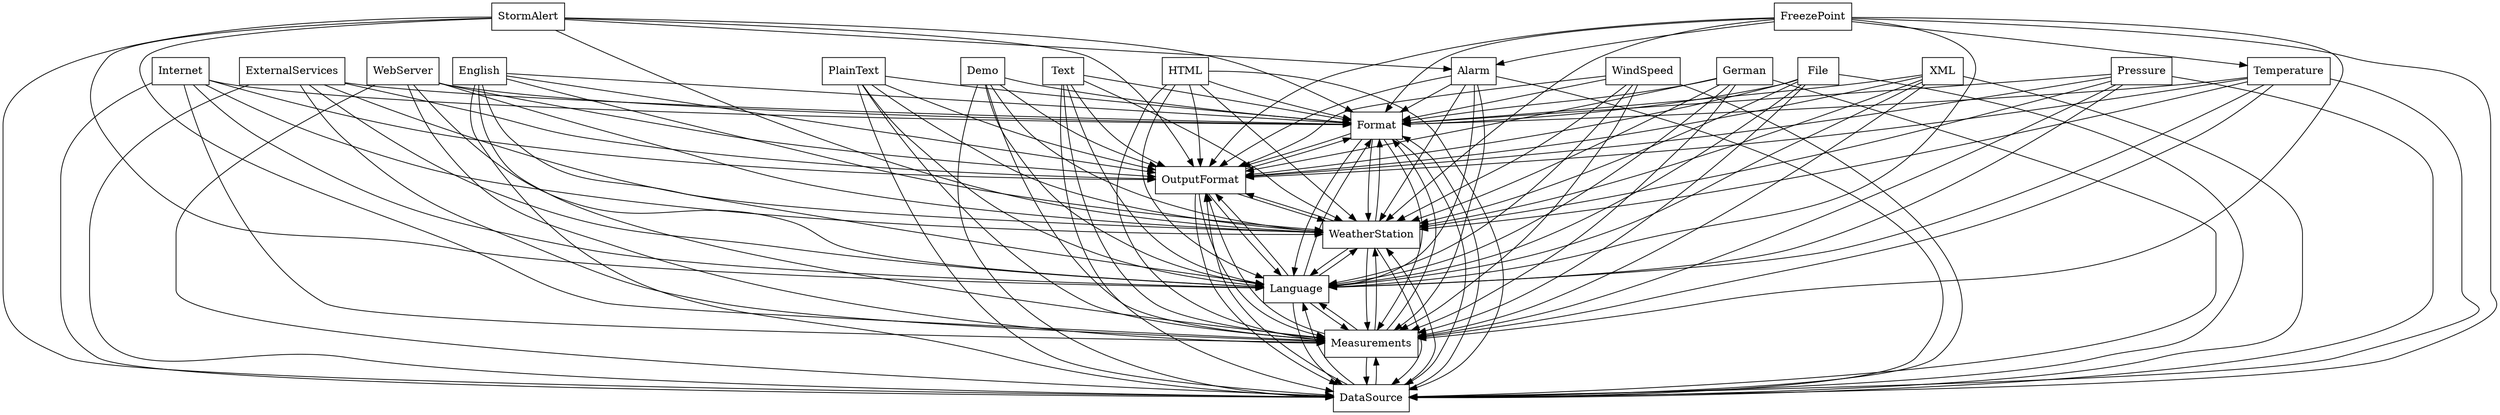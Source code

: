 digraph{
graph [rankdir=TB];
node [shape=box];
edge [arrowhead=normal];
0[label="Format",]
1[label="OutputFormat",]
2[label="Demo",]
3[label="File",]
4[label="Temperature",]
5[label="ExternalServices",]
6[label="WebServer",]
7[label="WindSpeed",]
8[label="English",]
9[label="Alarm",]
10[label="StormAlert",]
11[label="DataSource",]
12[label="Text",]
13[label="Measurements",]
14[label="HTML",]
15[label="PlainText",]
16[label="Language",]
17[label="XML",]
18[label="German",]
19[label="WeatherStation",]
20[label="Pressure",]
21[label="Internet",]
22[label="FreezePoint",]
0->1[label="",]
0->11[label="",]
0->13[label="",]
0->16[label="",]
0->19[label="",]
1->0[label="",]
1->11[label="",]
1->13[label="",]
1->16[label="",]
1->19[label="",]
2->0[label="",]
2->1[label="",]
2->11[label="",]
2->13[label="",]
2->16[label="",]
2->19[label="",]
3->0[label="",]
3->1[label="",]
3->11[label="",]
3->13[label="",]
3->16[label="",]
3->19[label="",]
4->0[label="",]
4->1[label="",]
4->11[label="",]
4->13[label="",]
4->16[label="",]
4->19[label="",]
5->0[label="",]
5->1[label="",]
5->11[label="",]
5->13[label="",]
5->16[label="",]
5->19[label="",]
6->0[label="",]
6->1[label="",]
6->11[label="",]
6->13[label="",]
6->16[label="",]
6->19[label="",]
7->0[label="",]
7->1[label="",]
7->11[label="",]
7->13[label="",]
7->16[label="",]
7->19[label="",]
8->0[label="",]
8->1[label="",]
8->11[label="",]
8->13[label="",]
8->16[label="",]
8->19[label="",]
9->0[label="",]
9->1[label="",]
9->11[label="",]
9->13[label="",]
9->16[label="",]
9->19[label="",]
10->0[label="",]
10->1[label="",]
10->9[label="",]
10->11[label="",]
10->13[label="",]
10->16[label="",]
10->19[label="",]
11->0[label="",]
11->1[label="",]
11->13[label="",]
11->16[label="",]
11->19[label="",]
12->0[label="",]
12->1[label="",]
12->11[label="",]
12->13[label="",]
12->16[label="",]
12->19[label="",]
13->0[label="",]
13->1[label="",]
13->11[label="",]
13->16[label="",]
13->19[label="",]
14->0[label="",]
14->1[label="",]
14->11[label="",]
14->13[label="",]
14->16[label="",]
14->19[label="",]
15->0[label="",]
15->1[label="",]
15->11[label="",]
15->13[label="",]
15->16[label="",]
15->19[label="",]
16->0[label="",]
16->1[label="",]
16->11[label="",]
16->13[label="",]
16->19[label="",]
17->0[label="",]
17->1[label="",]
17->11[label="",]
17->13[label="",]
17->16[label="",]
17->19[label="",]
18->0[label="",]
18->1[label="",]
18->11[label="",]
18->13[label="",]
18->16[label="",]
18->19[label="",]
19->0[label="",]
19->1[label="",]
19->11[label="",]
19->13[label="",]
19->16[label="",]
20->0[label="",]
20->1[label="",]
20->11[label="",]
20->13[label="",]
20->16[label="",]
20->19[label="",]
21->0[label="",]
21->1[label="",]
21->11[label="",]
21->13[label="",]
21->16[label="",]
21->19[label="",]
22->0[label="",]
22->1[label="",]
22->4[label="",]
22->9[label="",]
22->11[label="",]
22->13[label="",]
22->16[label="",]
22->19[label="",]
}

